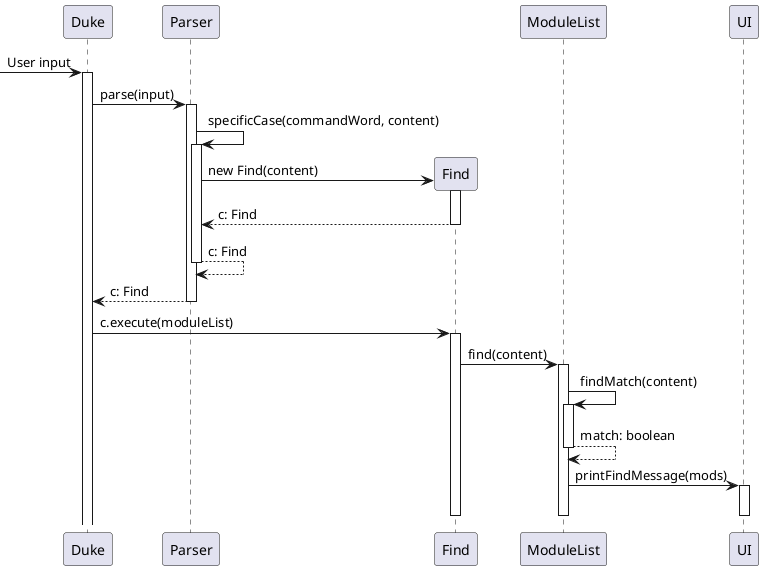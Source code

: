 
'https://plantuml.com/sequence-diagram

@startuml
[-> Duke: User input
activate Duke
Duke -> Parser: parse(input)
activate Parser
Parser -> Parser: specificCase(commandWord, content)
activate Parser
create Find
Parser -> Find: new Find(content)
activate Find
return c: Find
return c: Find
return c: Find
deactivate Parser
Duke -> Find: c.execute(moduleList)
activate Find
Find -> ModuleList: find(content)
activate ModuleList
ModuleList -> ModuleList: findMatch(content)
activate ModuleList
return match: boolean
ModuleList -> UI: printFindMessage(mods)
activate UI
deactivate UI
deactivate ModuleList
deactivate Find

@enduml